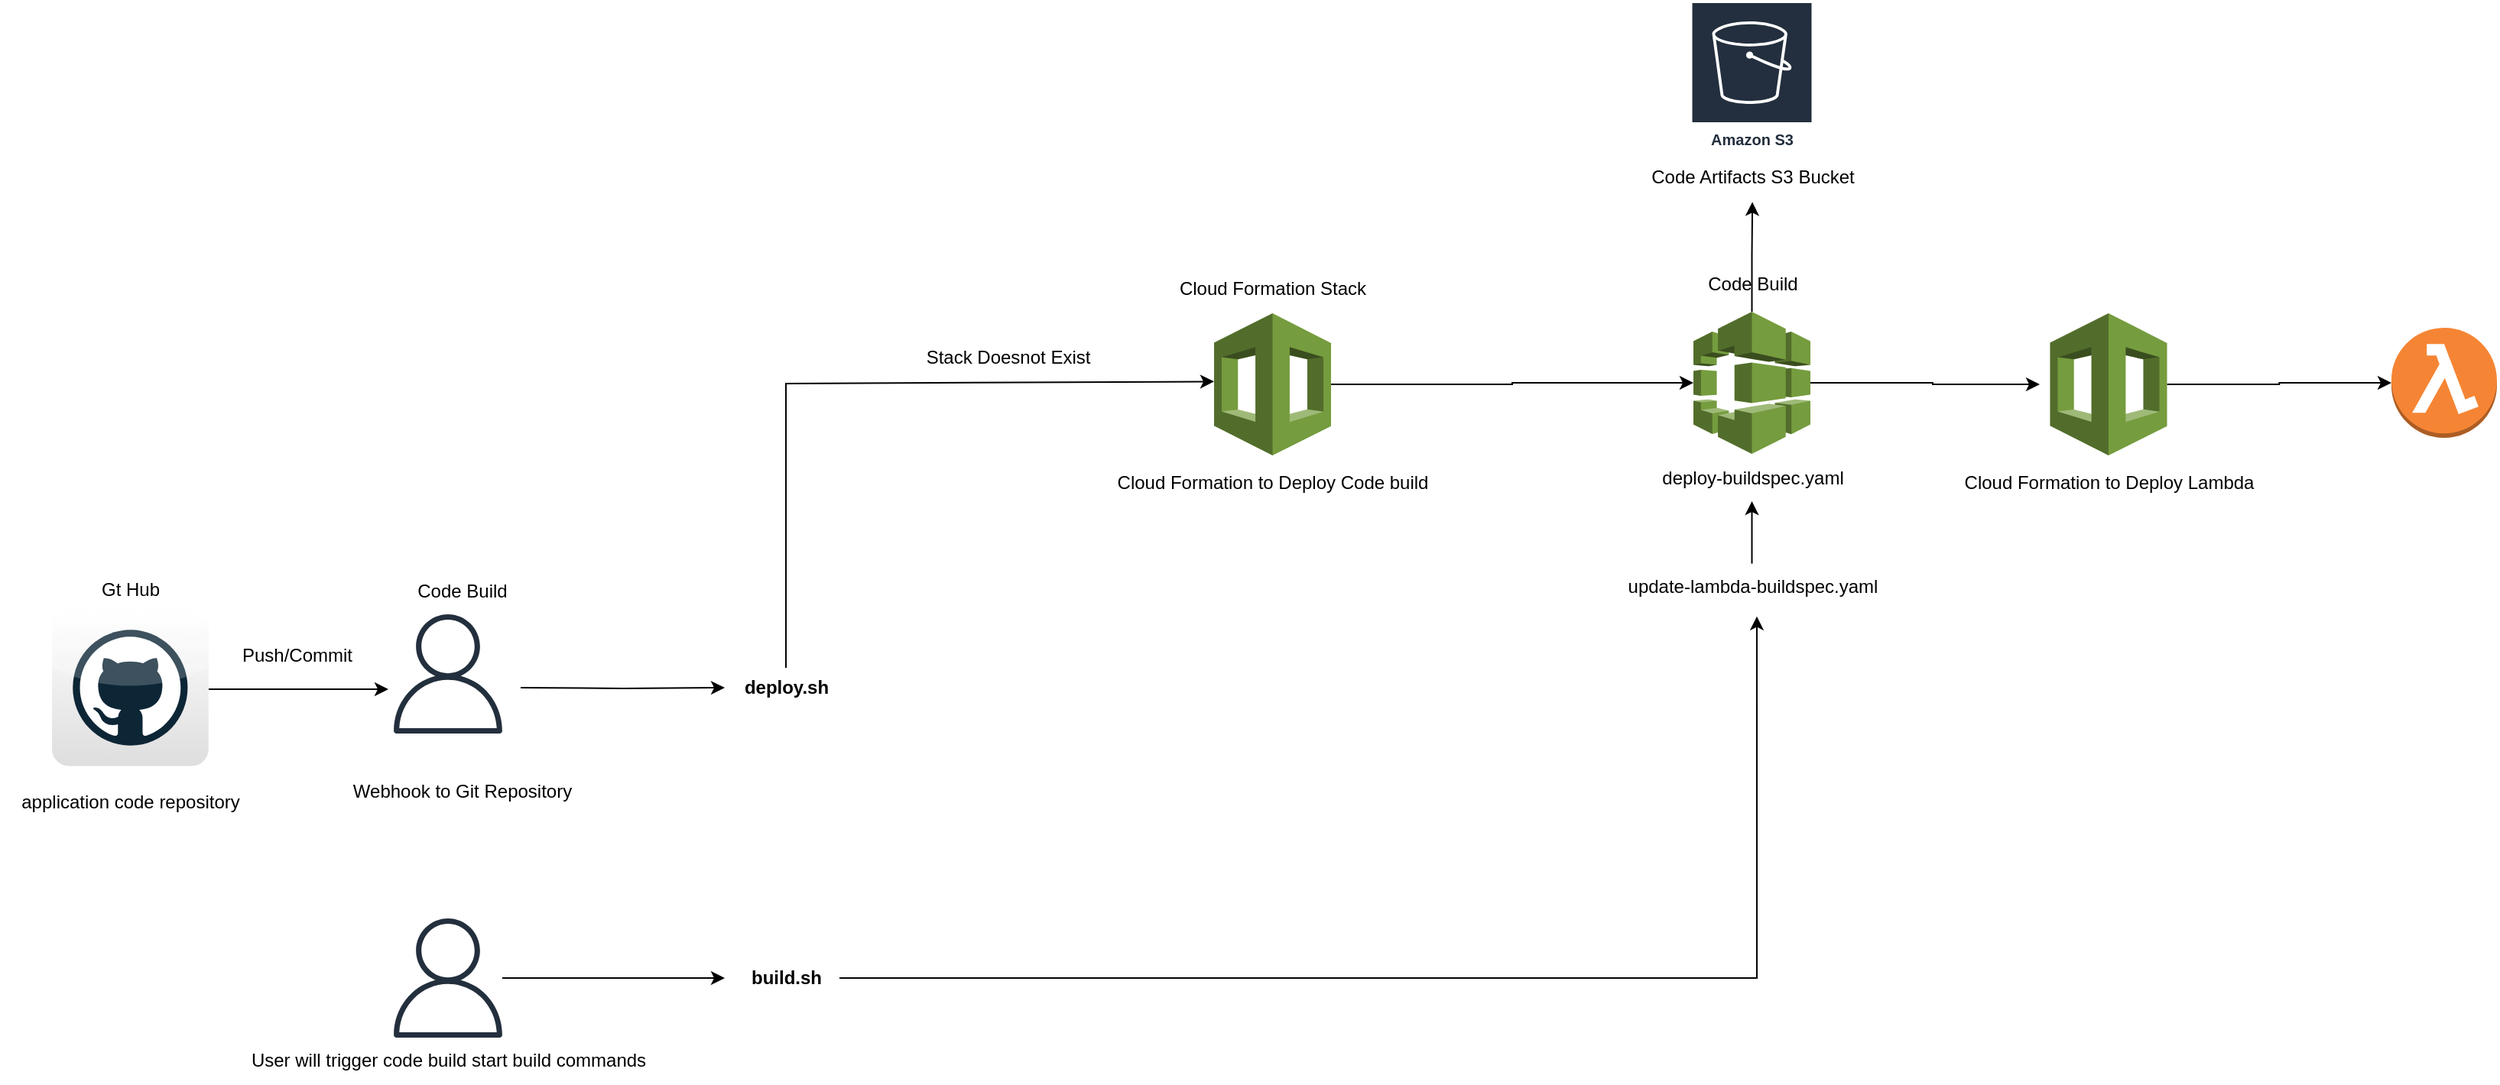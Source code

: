 <mxfile version="21.5.2" type="github">
  <diagram name="Page-1" id="Fs2SdjcQdtLzzpbID2Gn">
    <mxGraphModel dx="2239" dy="1757" grid="1" gridSize="10" guides="1" tooltips="0" connect="0" arrows="1" fold="1" page="1" pageScale="1" pageWidth="827" pageHeight="1169" math="0" shadow="0">
      <root>
        <mxCell id="0" />
        <mxCell id="1" parent="0" />
        <mxCell id="RMWgKRHm6tCYO7vBJI3o-10" style="edgeStyle=orthogonalEdgeStyle;rounded=0;orthogonalLoop=1;jettySize=auto;html=1;entryX=0;entryY=0.5;entryDx=0;entryDy=0;entryPerimeter=0;" parent="1" source="RMWgKRHm6tCYO7vBJI3o-1" edge="1">
          <mxGeometry relative="1" as="geometry">
            <mxPoint x="860" y="-39.5" as="targetPoint" />
            <Array as="points">
              <mxPoint x="790" y="-40" />
            </Array>
          </mxGeometry>
        </mxCell>
        <mxCell id="pzTCrctH5Wo6tHvrFFHA-12" style="edgeStyle=orthogonalEdgeStyle;rounded=0;orthogonalLoop=1;jettySize=auto;html=1;entryX=0.502;entryY=1.039;entryDx=0;entryDy=0;entryPerimeter=0;" parent="1" source="RMWgKRHm6tCYO7vBJI3o-1" target="pzTCrctH5Wo6tHvrFFHA-11" edge="1">
          <mxGeometry relative="1" as="geometry" />
        </mxCell>
        <mxCell id="RMWgKRHm6tCYO7vBJI3o-1" value="" style="outlineConnect=0;dashed=0;verticalLabelPosition=bottom;verticalAlign=top;align=center;html=1;shape=mxgraph.aws3.codebuild;fillColor=#759C3E;gradientColor=none;" parent="1" vertex="1">
          <mxGeometry x="633.5" y="-87" width="76.5" height="93" as="geometry" />
        </mxCell>
        <mxCell id="RMWgKRHm6tCYO7vBJI3o-3" style="edgeStyle=orthogonalEdgeStyle;rounded=0;orthogonalLoop=1;jettySize=auto;html=1;" parent="1" source="RMWgKRHm6tCYO7vBJI3o-2" target="RMWgKRHm6tCYO7vBJI3o-1" edge="1">
          <mxGeometry relative="1" as="geometry" />
        </mxCell>
        <mxCell id="RMWgKRHm6tCYO7vBJI3o-2" value="" style="outlineConnect=0;dashed=0;verticalLabelPosition=bottom;verticalAlign=top;align=center;html=1;shape=mxgraph.aws3.cloudformation;fillColor=#759C3E;gradientColor=none;" parent="1" vertex="1">
          <mxGeometry x="320" y="-86" width="76.5" height="93" as="geometry" />
        </mxCell>
        <mxCell id="RMWgKRHm6tCYO7vBJI3o-4" value="Cloud Formation to Deploy Code build" style="text;html=1;align=center;verticalAlign=middle;resizable=0;points=[];autosize=1;strokeColor=none;fillColor=none;" parent="1" vertex="1">
          <mxGeometry x="243.25" y="10" width="230" height="30" as="geometry" />
        </mxCell>
        <mxCell id="RMWgKRHm6tCYO7vBJI3o-6" value="&lt;b&gt;deploy.sh&lt;/b&gt;" style="text;html=1;align=center;verticalAlign=middle;resizable=0;points=[];autosize=1;strokeColor=none;fillColor=none;" parent="1" vertex="1">
          <mxGeometry y="144" width="80" height="30" as="geometry" />
        </mxCell>
        <mxCell id="RMWgKRHm6tCYO7vBJI3o-8" value="Cloud Formation Stack" style="text;html=1;align=center;verticalAlign=middle;resizable=0;points=[];autosize=1;strokeColor=none;fillColor=none;" parent="1" vertex="1">
          <mxGeometry x="283.25" y="-117" width="150" height="30" as="geometry" />
        </mxCell>
        <mxCell id="RMWgKRHm6tCYO7vBJI3o-20" value="Stack Doesnot Exist" style="text;html=1;align=center;verticalAlign=middle;resizable=0;points=[];autosize=1;strokeColor=none;fillColor=none;" parent="1" vertex="1">
          <mxGeometry x="120" y="-72.5" width="130" height="30" as="geometry" />
        </mxCell>
        <mxCell id="RMWgKRHm6tCYO7vBJI3o-37" value="Amazon S3" style="sketch=0;outlineConnect=0;fontColor=#232F3E;gradientColor=none;strokeColor=#ffffff;fillColor=#232F3E;dashed=0;verticalLabelPosition=middle;verticalAlign=bottom;align=center;html=1;whiteSpace=wrap;fontSize=10;fontStyle=1;spacing=3;shape=mxgraph.aws4.productIcon;prIcon=mxgraph.aws4.s3;" parent="1" vertex="1">
          <mxGeometry x="631.75" y="-290" width="80" height="100" as="geometry" />
        </mxCell>
        <mxCell id="pzTCrctH5Wo6tHvrFFHA-2" style="edgeStyle=orthogonalEdgeStyle;rounded=0;orthogonalLoop=1;jettySize=auto;html=1;" parent="1" target="RMWgKRHm6tCYO7vBJI3o-6" edge="1">
          <mxGeometry relative="1" as="geometry">
            <mxPoint x="-133.5" y="159.0" as="sourcePoint" />
          </mxGeometry>
        </mxCell>
        <mxCell id="pzTCrctH5Wo6tHvrFFHA-3" value="Code Build" style="text;html=1;align=center;verticalAlign=middle;resizable=0;points=[];autosize=1;strokeColor=none;fillColor=none;" parent="1" vertex="1">
          <mxGeometry x="-211.75" y="81" width="80" height="30" as="geometry" />
        </mxCell>
        <mxCell id="pzTCrctH5Wo6tHvrFFHA-4" value="Webhook to Git Repository" style="text;html=1;align=center;verticalAlign=middle;resizable=0;points=[];autosize=1;strokeColor=none;fillColor=none;" parent="1" vertex="1">
          <mxGeometry x="-256.75" y="211.5" width="170" height="30" as="geometry" />
        </mxCell>
        <mxCell id="pzTCrctH5Wo6tHvrFFHA-6" style="edgeStyle=orthogonalEdgeStyle;rounded=0;orthogonalLoop=1;jettySize=auto;html=1;" parent="1" edge="1">
          <mxGeometry relative="1" as="geometry">
            <mxPoint x="-220.0" y="160.0" as="targetPoint" />
            <mxPoint x="-337.6" y="160" as="sourcePoint" />
          </mxGeometry>
        </mxCell>
        <mxCell id="pzTCrctH5Wo6tHvrFFHA-5" value="" style="dashed=0;outlineConnect=0;html=1;align=center;labelPosition=center;verticalLabelPosition=bottom;verticalAlign=top;shape=mxgraph.webicons.github;gradientColor=#DFDEDE" parent="1" vertex="1">
          <mxGeometry x="-440" y="107.8" width="102.4" height="102.4" as="geometry" />
        </mxCell>
        <mxCell id="pzTCrctH5Wo6tHvrFFHA-7" value="Push/Commit" style="text;html=1;align=center;verticalAlign=middle;resizable=0;points=[];autosize=1;strokeColor=none;fillColor=none;" parent="1" vertex="1">
          <mxGeometry x="-330" y="123" width="100" height="30" as="geometry" />
        </mxCell>
        <mxCell id="pzTCrctH5Wo6tHvrFFHA-8" value="Gt Hub" style="text;html=1;align=center;verticalAlign=middle;resizable=0;points=[];autosize=1;strokeColor=none;fillColor=none;" parent="1" vertex="1">
          <mxGeometry x="-418.8" y="80" width="60" height="30" as="geometry" />
        </mxCell>
        <mxCell id="pzTCrctH5Wo6tHvrFFHA-9" value="application code repository" style="text;html=1;align=center;verticalAlign=middle;resizable=0;points=[];autosize=1;strokeColor=none;fillColor=none;" parent="1" vertex="1">
          <mxGeometry x="-473.8" y="219" width="170" height="30" as="geometry" />
        </mxCell>
        <mxCell id="pzTCrctH5Wo6tHvrFFHA-11" value="Code Artifacts S3 Bucket" style="text;html=1;align=center;verticalAlign=middle;resizable=0;points=[];autosize=1;strokeColor=none;fillColor=none;" parent="1" vertex="1">
          <mxGeometry x="591.75" y="-190" width="160" height="30" as="geometry" />
        </mxCell>
        <mxCell id="pzTCrctH5Wo6tHvrFFHA-14" value="" style="endArrow=classic;html=1;rounded=0;" parent="1" edge="1">
          <mxGeometry width="50" height="50" relative="1" as="geometry">
            <mxPoint x="40" y="146" as="sourcePoint" />
            <mxPoint x="320" y="-41.32" as="targetPoint" />
            <Array as="points">
              <mxPoint x="40" y="-40" />
            </Array>
          </mxGeometry>
        </mxCell>
        <mxCell id="pzTCrctH5Wo6tHvrFFHA-25" value="Code Build" style="text;html=1;align=center;verticalAlign=middle;resizable=0;points=[];autosize=1;strokeColor=none;fillColor=none;" parent="1" vertex="1">
          <mxGeometry x="631.75" y="-120" width="80" height="30" as="geometry" />
        </mxCell>
        <mxCell id="Y7-5KNW9Gbj8UXdskArv-4" style="edgeStyle=orthogonalEdgeStyle;rounded=0;orthogonalLoop=1;jettySize=auto;html=1;" edge="1" parent="1" source="Y7-5KNW9Gbj8UXdskArv-1" target="Y7-5KNW9Gbj8UXdskArv-3">
          <mxGeometry relative="1" as="geometry" />
        </mxCell>
        <mxCell id="Y7-5KNW9Gbj8UXdskArv-1" value="" style="outlineConnect=0;dashed=0;verticalLabelPosition=bottom;verticalAlign=top;align=center;html=1;shape=mxgraph.aws3.cloudformation;fillColor=#759C3E;gradientColor=none;" vertex="1" parent="1">
          <mxGeometry x="866.75" y="-86" width="76.5" height="93" as="geometry" />
        </mxCell>
        <mxCell id="Y7-5KNW9Gbj8UXdskArv-2" value="Cloud Formation to Deploy Lambda" style="text;html=1;align=center;verticalAlign=middle;resizable=0;points=[];autosize=1;strokeColor=none;fillColor=none;" vertex="1" parent="1">
          <mxGeometry x="800" y="10" width="210" height="30" as="geometry" />
        </mxCell>
        <mxCell id="Y7-5KNW9Gbj8UXdskArv-3" value="" style="outlineConnect=0;dashed=0;verticalLabelPosition=bottom;verticalAlign=top;align=center;html=1;shape=mxgraph.aws3.lambda_function;fillColor=#F58534;gradientColor=none;" vertex="1" parent="1">
          <mxGeometry x="1090" y="-76.5" width="69" height="72" as="geometry" />
        </mxCell>
        <mxCell id="Y7-5KNW9Gbj8UXdskArv-5" value="deploy-buildspec.yaml" style="text;html=1;align=center;verticalAlign=middle;resizable=0;points=[];autosize=1;strokeColor=none;fillColor=none;" vertex="1" parent="1">
          <mxGeometry x="601.75" y="7" width="140" height="30" as="geometry" />
        </mxCell>
        <mxCell id="Y7-5KNW9Gbj8UXdskArv-27" value="" style="edgeStyle=orthogonalEdgeStyle;rounded=0;orthogonalLoop=1;jettySize=auto;html=1;" edge="1" parent="1" source="Y7-5KNW9Gbj8UXdskArv-8" target="Y7-5KNW9Gbj8UXdskArv-5">
          <mxGeometry relative="1" as="geometry" />
        </mxCell>
        <mxCell id="Y7-5KNW9Gbj8UXdskArv-8" value="update-lambda-buildspec.yaml" style="text;html=1;align=center;verticalAlign=middle;resizable=0;points=[];autosize=1;strokeColor=none;fillColor=none;" vertex="1" parent="1">
          <mxGeometry x="576.75" y="77.8" width="190" height="30" as="geometry" />
        </mxCell>
        <mxCell id="Y7-5KNW9Gbj8UXdskArv-24" style="edgeStyle=orthogonalEdgeStyle;rounded=0;orthogonalLoop=1;jettySize=auto;html=1;" edge="1" parent="1" source="Y7-5KNW9Gbj8UXdskArv-17">
          <mxGeometry relative="1" as="geometry">
            <mxPoint y="349" as="targetPoint" />
          </mxGeometry>
        </mxCell>
        <mxCell id="Y7-5KNW9Gbj8UXdskArv-17" value="" style="sketch=0;outlineConnect=0;fontColor=#232F3E;gradientColor=none;fillColor=#232F3D;strokeColor=none;dashed=0;verticalLabelPosition=bottom;verticalAlign=top;align=center;html=1;fontSize=12;fontStyle=0;aspect=fixed;pointerEvents=1;shape=mxgraph.aws4.user;" vertex="1" parent="1">
          <mxGeometry x="-220" y="310" width="78" height="78" as="geometry" />
        </mxCell>
        <mxCell id="Y7-5KNW9Gbj8UXdskArv-18" value="User will trigger code build start build commands" style="text;html=1;align=center;verticalAlign=middle;resizable=0;points=[];autosize=1;strokeColor=none;fillColor=none;" vertex="1" parent="1">
          <mxGeometry x="-321" y="388" width="280" height="30" as="geometry" />
        </mxCell>
        <mxCell id="Y7-5KNW9Gbj8UXdskArv-21" value="" style="sketch=0;outlineConnect=0;fontColor=#232F3E;gradientColor=none;fillColor=#232F3D;strokeColor=none;dashed=0;verticalLabelPosition=bottom;verticalAlign=top;align=center;html=1;fontSize=12;fontStyle=0;aspect=fixed;pointerEvents=1;shape=mxgraph.aws4.user;" vertex="1" parent="1">
          <mxGeometry x="-220" y="111" width="78" height="78" as="geometry" />
        </mxCell>
        <mxCell id="Y7-5KNW9Gbj8UXdskArv-25" style="edgeStyle=orthogonalEdgeStyle;rounded=0;orthogonalLoop=1;jettySize=auto;html=1;entryX=0.517;entryY=1.152;entryDx=0;entryDy=0;entryPerimeter=0;" edge="1" parent="1" source="Y7-5KNW9Gbj8UXdskArv-23" target="Y7-5KNW9Gbj8UXdskArv-8">
          <mxGeometry relative="1" as="geometry" />
        </mxCell>
        <mxCell id="Y7-5KNW9Gbj8UXdskArv-23" value="&lt;b&gt;build.sh&lt;/b&gt;" style="text;html=1;align=center;verticalAlign=middle;resizable=0;points=[];autosize=1;strokeColor=none;fillColor=none;" vertex="1" parent="1">
          <mxGeometry x="5" y="334" width="70" height="30" as="geometry" />
        </mxCell>
      </root>
    </mxGraphModel>
  </diagram>
</mxfile>

